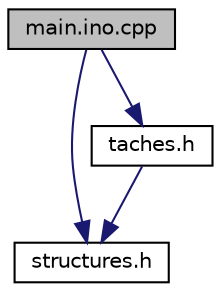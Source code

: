 digraph "main.ino.cpp"
{
  edge [fontname="Helvetica",fontsize="10",labelfontname="Helvetica",labelfontsize="10"];
  node [fontname="Helvetica",fontsize="10",shape=record];
  Node0 [label="main.ino.cpp",height=0.2,width=0.4,color="black", fillcolor="grey75", style="filled", fontcolor="black"];
  Node0 -> Node1 [color="midnightblue",fontsize="10",style="solid",fontname="Helvetica"];
  Node1 [label="structures.h",height=0.2,width=0.4,color="black", fillcolor="white", style="filled",URL="$structures_8h.html",tooltip="Déclaration de la classe structures. "];
  Node0 -> Node2 [color="midnightblue",fontsize="10",style="solid",fontname="Helvetica"];
  Node2 [label="taches.h",height=0.2,width=0.4,color="black", fillcolor="white", style="filled",URL="$taches_8h.html",tooltip="Déclaration de la classe Taches. "];
  Node2 -> Node1 [color="midnightblue",fontsize="10",style="solid",fontname="Helvetica"];
}
